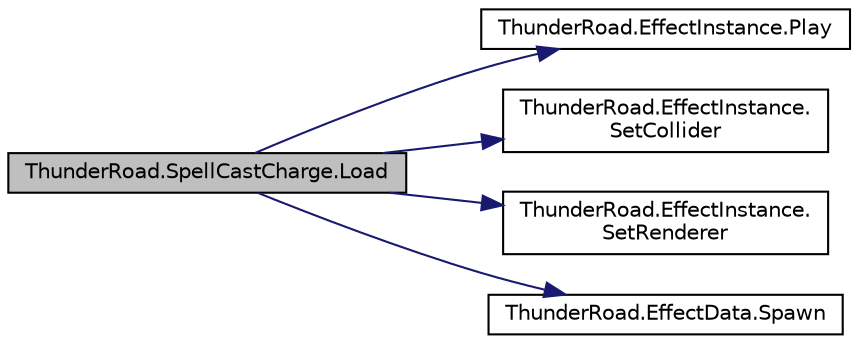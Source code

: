 digraph "ThunderRoad.SpellCastCharge.Load"
{
 // LATEX_PDF_SIZE
  edge [fontname="Helvetica",fontsize="10",labelfontname="Helvetica",labelfontsize="10"];
  node [fontname="Helvetica",fontsize="10",shape=record];
  rankdir="LR";
  Node1 [label="ThunderRoad.SpellCastCharge.Load",height=0.2,width=0.4,color="black", fillcolor="grey75", style="filled", fontcolor="black",tooltip="Loads the specified imbue."];
  Node1 -> Node2 [color="midnightblue",fontsize="10",style="solid",fontname="Helvetica"];
  Node2 [label="ThunderRoad.EffectInstance.Play",height=0.2,width=0.4,color="black", fillcolor="white", style="filled",URL="$class_thunder_road_1_1_effect_instance.html#a2e1b93aec710be57d9a9014149f0c5d5",tooltip="Plays the specified step custom hash identifier."];
  Node1 -> Node3 [color="midnightblue",fontsize="10",style="solid",fontname="Helvetica"];
  Node3 [label="ThunderRoad.EffectInstance.\lSetCollider",height=0.2,width=0.4,color="black", fillcolor="white", style="filled",URL="$class_thunder_road_1_1_effect_instance.html#ad560da2133d3c4341fdb6bc69be6c804",tooltip="Sets the collider."];
  Node1 -> Node4 [color="midnightblue",fontsize="10",style="solid",fontname="Helvetica"];
  Node4 [label="ThunderRoad.EffectInstance.\lSetRenderer",height=0.2,width=0.4,color="black", fillcolor="white", style="filled",URL="$class_thunder_road_1_1_effect_instance.html#a298c7f8ff7afe1ea8f67044627b495e1",tooltip="Sets the renderer."];
  Node1 -> Node5 [color="midnightblue",fontsize="10",style="solid",fontname="Helvetica"];
  Node5 [label="ThunderRoad.EffectData.Spawn",height=0.2,width=0.4,color="black", fillcolor="white", style="filled",URL="$class_thunder_road_1_1_effect_data.html#a63841dec71870c38eba2dd432ff8878e",tooltip="Spawns the specified parent."];
}
